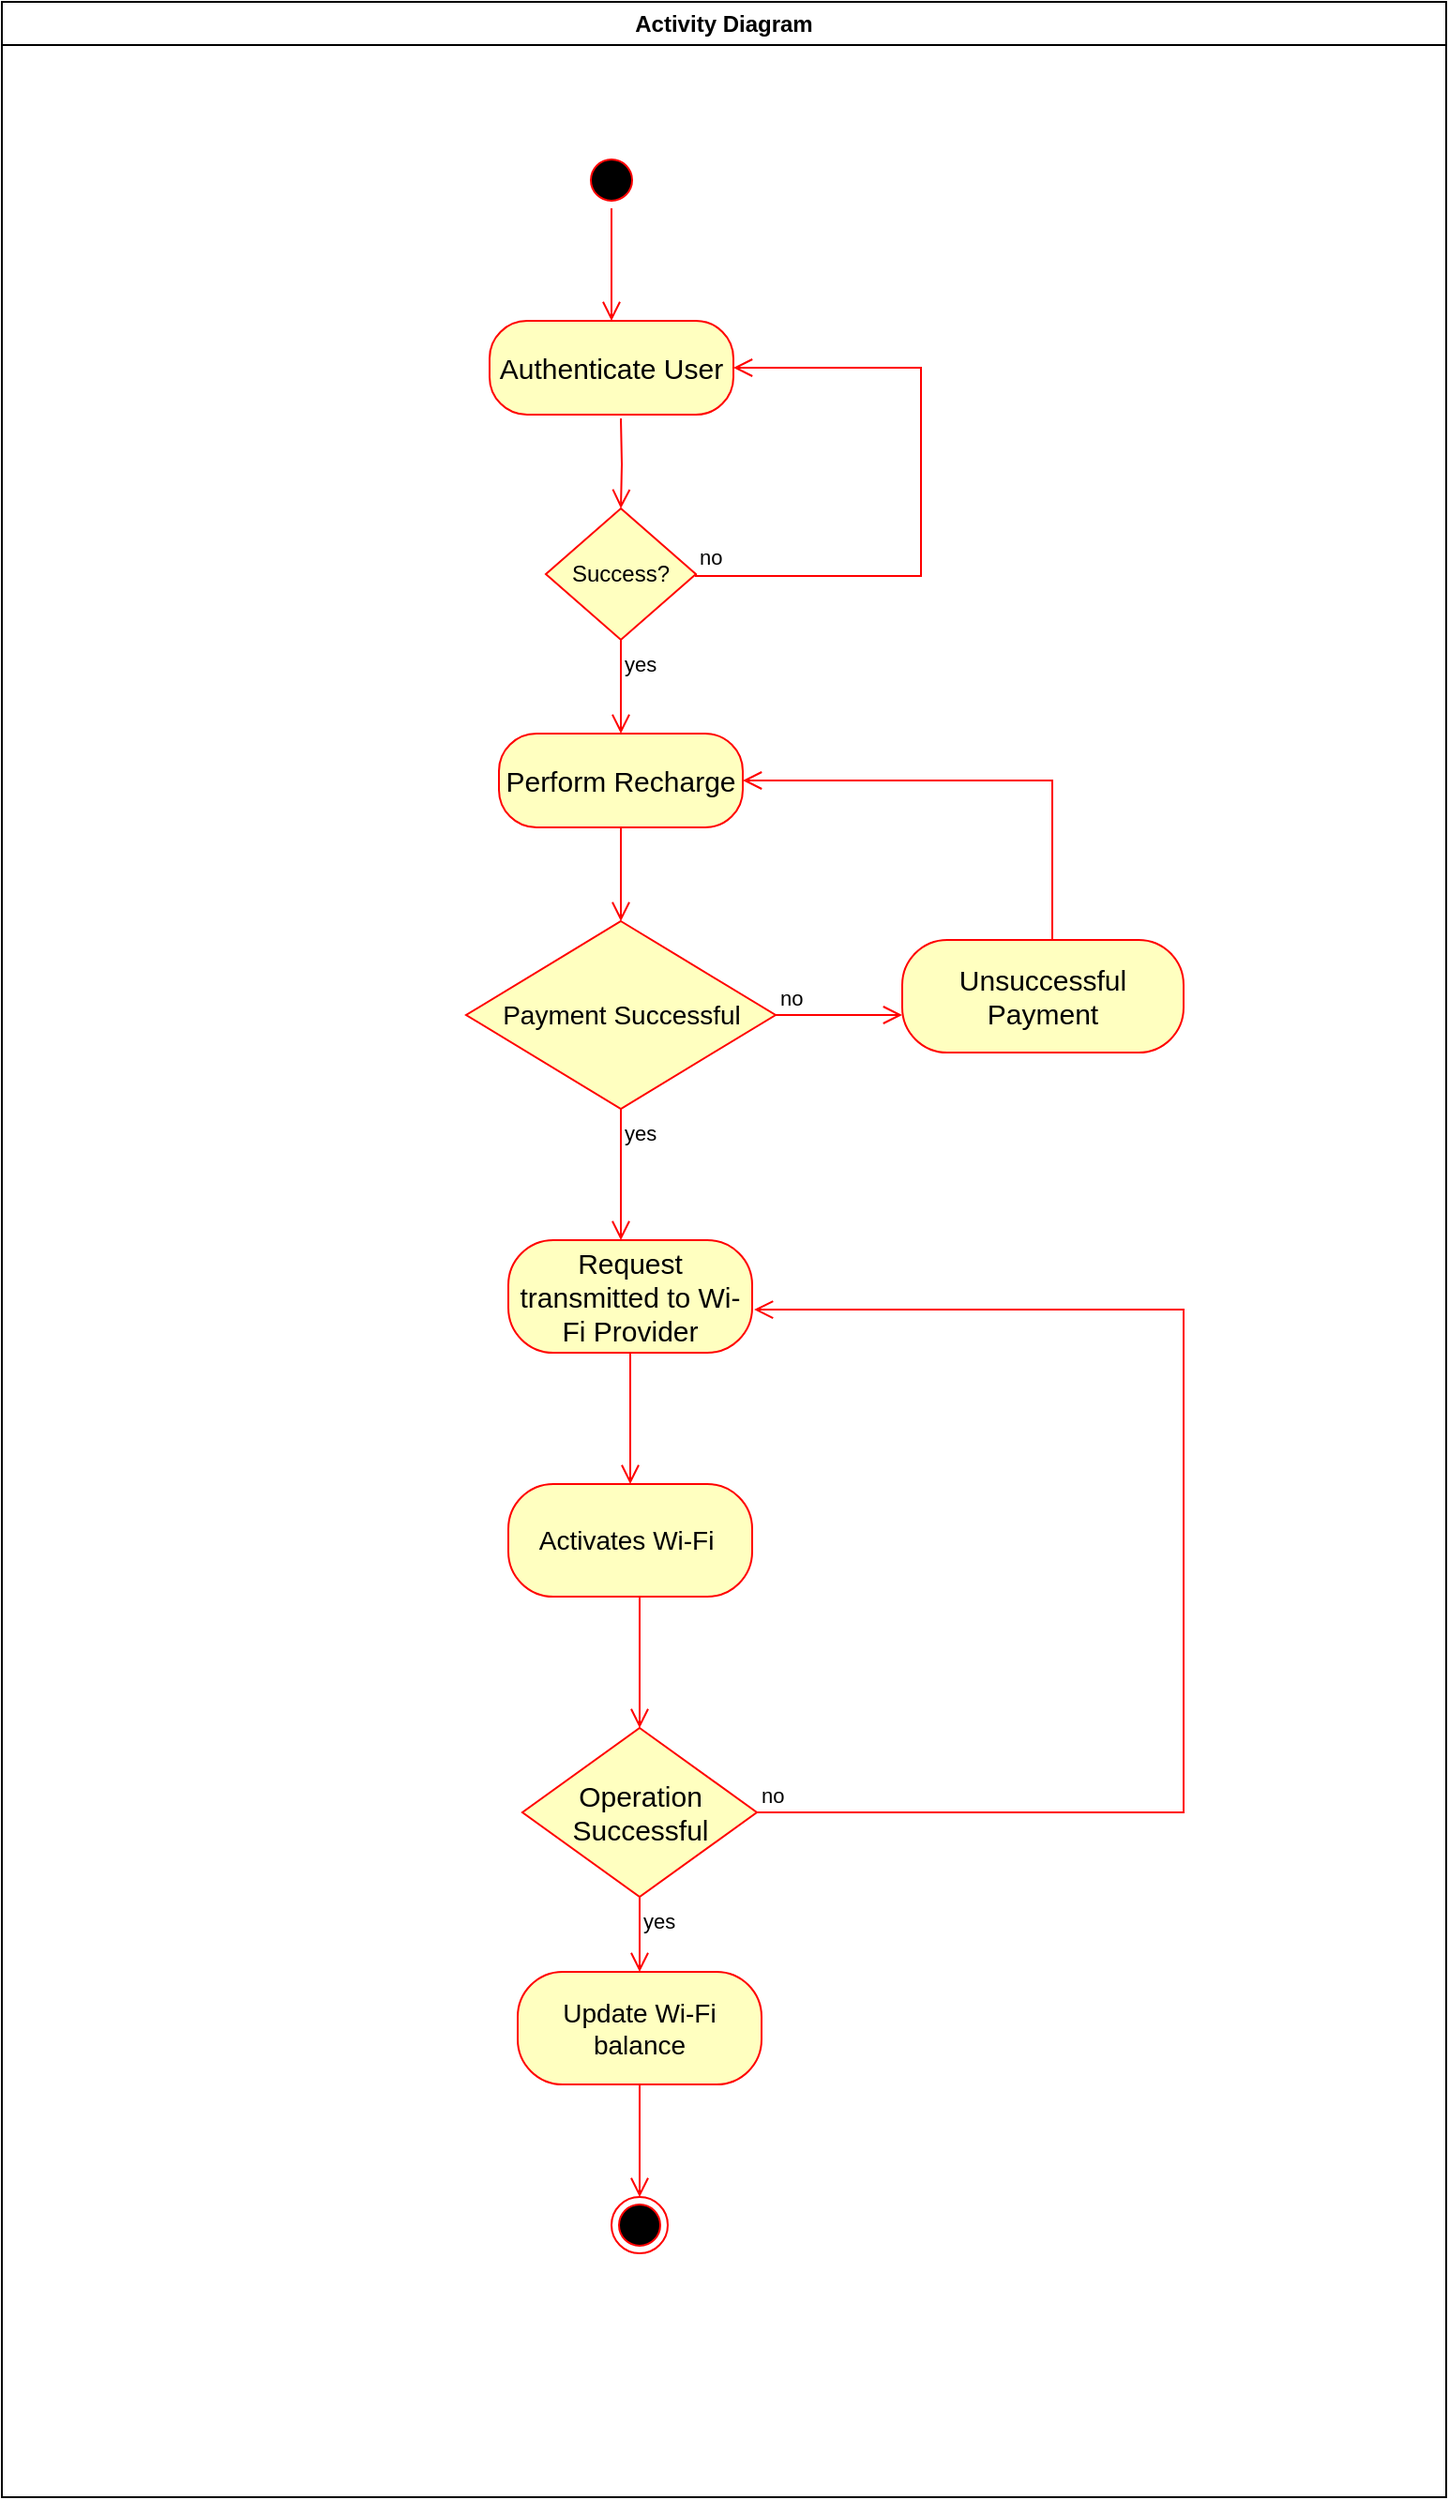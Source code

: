 <mxfile version="22.1.20" type="github">
  <diagram name="Page-1" id="e7e014a7-5840-1c2e-5031-d8a46d1fe8dd">
    <mxGraphModel dx="880" dy="499" grid="1" gridSize="10" guides="1" tooltips="1" connect="1" arrows="1" fold="1" page="1" pageScale="1" pageWidth="1169" pageHeight="826" background="none" math="0" shadow="0">
      <root>
        <mxCell id="0" />
        <mxCell id="1" parent="0" />
        <mxCell id="2" value="Activity Diagram" style="swimlane;whiteSpace=wrap" parent="1" vertex="1">
          <mxGeometry x="210" y="420" width="770" height="1330" as="geometry" />
        </mxCell>
        <mxCell id="8gmGzq6QKM89YY9m7t-U-49" value="" style="ellipse;html=1;shape=startState;fillColor=#000000;strokeColor=#ff0000;" parent="2" vertex="1">
          <mxGeometry x="310" y="80" width="30" height="30" as="geometry" />
        </mxCell>
        <mxCell id="8gmGzq6QKM89YY9m7t-U-50" value="" style="edgeStyle=orthogonalEdgeStyle;html=1;verticalAlign=bottom;endArrow=open;endSize=8;strokeColor=#ff0000;rounded=0;entryX=0.5;entryY=0;entryDx=0;entryDy=0;" parent="2" source="8gmGzq6QKM89YY9m7t-U-49" target="8gmGzq6QKM89YY9m7t-U-53" edge="1">
          <mxGeometry relative="1" as="geometry">
            <mxPoint x="320" y="170" as="targetPoint" />
            <Array as="points">
              <mxPoint x="325" y="110" />
              <mxPoint x="325" y="110" />
            </Array>
          </mxGeometry>
        </mxCell>
        <mxCell id="8gmGzq6QKM89YY9m7t-U-53" value="&lt;font style=&quot;font-size: 15px;&quot;&gt;Authenticate User&lt;/font&gt;" style="rounded=1;whiteSpace=wrap;html=1;arcSize=40;fontColor=#000000;fillColor=#ffffc0;strokeColor=#ff0000;movable=1;resizable=1;rotatable=1;deletable=1;editable=1;locked=0;connectable=1;" parent="2" vertex="1">
          <mxGeometry x="260" y="170" width="130" height="50" as="geometry" />
        </mxCell>
        <mxCell id="8gmGzq6QKM89YY9m7t-U-55" value="Success?" style="rhombus;whiteSpace=wrap;html=1;fontColor=#000000;fillColor=#ffffc0;strokeColor=#ff0000;" parent="2" vertex="1">
          <mxGeometry x="290" y="270" width="80" height="70" as="geometry" />
        </mxCell>
        <mxCell id="8gmGzq6QKM89YY9m7t-U-57" value="yes" style="edgeStyle=orthogonalEdgeStyle;html=1;align=left;verticalAlign=top;endArrow=open;endSize=8;strokeColor=#ff0000;rounded=0;" parent="2" source="8gmGzq6QKM89YY9m7t-U-55" edge="1">
          <mxGeometry x="-1" relative="1" as="geometry">
            <mxPoint x="330" y="390" as="targetPoint" />
          </mxGeometry>
        </mxCell>
        <mxCell id="8gmGzq6QKM89YY9m7t-U-58" value="" style="edgeStyle=orthogonalEdgeStyle;html=1;verticalAlign=bottom;endArrow=open;endSize=8;strokeColor=#ff0000;rounded=0;entryX=0.5;entryY=0;entryDx=0;entryDy=0;" parent="2" target="8gmGzq6QKM89YY9m7t-U-55" edge="1">
          <mxGeometry relative="1" as="geometry">
            <mxPoint x="330" y="180" as="targetPoint" />
            <mxPoint x="330" y="222" as="sourcePoint" />
            <Array as="points" />
          </mxGeometry>
        </mxCell>
        <mxCell id="8gmGzq6QKM89YY9m7t-U-59" value="&lt;span style=&quot;font-size: 15px;&quot;&gt;Perform Recharge&lt;/span&gt;" style="rounded=1;whiteSpace=wrap;html=1;arcSize=40;fontColor=#000000;fillColor=#ffffc0;strokeColor=#ff0000;" parent="2" vertex="1">
          <mxGeometry x="265" y="390" width="130" height="50" as="geometry" />
        </mxCell>
        <mxCell id="8gmGzq6QKM89YY9m7t-U-60" value="" style="edgeStyle=orthogonalEdgeStyle;html=1;verticalAlign=bottom;endArrow=open;endSize=8;strokeColor=#ff0000;rounded=0;" parent="2" source="8gmGzq6QKM89YY9m7t-U-59" edge="1">
          <mxGeometry relative="1" as="geometry">
            <mxPoint x="330" y="490" as="targetPoint" />
          </mxGeometry>
        </mxCell>
        <mxCell id="8gmGzq6QKM89YY9m7t-U-62" value="no" style="edgeStyle=orthogonalEdgeStyle;html=1;align=left;verticalAlign=bottom;endArrow=open;endSize=8;strokeColor=#ff0000;rounded=0;entryX=1;entryY=0.5;entryDx=0;entryDy=0;" parent="2" edge="1" target="8gmGzq6QKM89YY9m7t-U-53">
          <mxGeometry x="-1" relative="1" as="geometry">
            <mxPoint x="460" y="200" as="targetPoint" />
            <mxPoint x="370" y="305" as="sourcePoint" />
            <Array as="points">
              <mxPoint x="370" y="306" />
              <mxPoint x="490" y="306" />
              <mxPoint x="490" y="195" />
            </Array>
          </mxGeometry>
        </mxCell>
        <mxCell id="8gmGzq6QKM89YY9m7t-U-63" value="" style="edgeStyle=orthogonalEdgeStyle;html=1;align=left;verticalAlign=top;endArrow=open;endSize=8;strokeColor=#ff0000;rounded=0;exitX=0.5;exitY=1;exitDx=0;exitDy=0;" parent="2" source="oC2dPemSwdEFfNwm2UEb-25" edge="1">
          <mxGeometry x="-1" relative="1" as="geometry">
            <mxPoint x="340" y="920" as="targetPoint" />
            <mxPoint x="425" y="880" as="sourcePoint" />
            <Array as="points">
              <mxPoint x="340" y="850" />
            </Array>
          </mxGeometry>
        </mxCell>
        <mxCell id="8gmGzq6QKM89YY9m7t-U-64" value="&lt;font style=&quot;font-size: 14px;&quot;&gt;Payment Successful&lt;/font&gt;" style="rhombus;whiteSpace=wrap;html=1;fontColor=#000000;fillColor=#ffffc0;strokeColor=#ff0000;" parent="2" vertex="1">
          <mxGeometry x="247.5" y="490" width="165" height="100" as="geometry" />
        </mxCell>
        <mxCell id="8gmGzq6QKM89YY9m7t-U-65" value="no" style="edgeStyle=orthogonalEdgeStyle;html=1;align=left;verticalAlign=bottom;endArrow=open;endSize=8;strokeColor=#ff0000;rounded=0;exitX=1;exitY=0.5;exitDx=0;exitDy=0;" parent="2" source="8gmGzq6QKM89YY9m7t-U-64" edge="1">
          <mxGeometry x="-1" relative="1" as="geometry">
            <mxPoint x="480" y="540" as="targetPoint" />
            <Array as="points">
              <mxPoint x="470" y="540" />
            </Array>
          </mxGeometry>
        </mxCell>
        <mxCell id="8gmGzq6QKM89YY9m7t-U-66" value="yes" style="edgeStyle=orthogonalEdgeStyle;html=1;align=left;verticalAlign=top;endArrow=open;endSize=8;strokeColor=#ff0000;rounded=0;exitX=0.5;exitY=1;exitDx=0;exitDy=0;" parent="2" source="8gmGzq6QKM89YY9m7t-U-64" edge="1">
          <mxGeometry x="-1" relative="1" as="geometry">
            <mxPoint x="330" y="660" as="targetPoint" />
            <Array as="points">
              <mxPoint x="330" y="620" />
              <mxPoint x="330" y="620" />
            </Array>
          </mxGeometry>
        </mxCell>
        <mxCell id="8gmGzq6QKM89YY9m7t-U-67" value="&lt;font style=&quot;font-size: 15px;&quot;&gt;Request transmitted to Wi-Fi Provider&lt;/font&gt;" style="rounded=1;whiteSpace=wrap;html=1;arcSize=40;fontColor=#000000;fillColor=#ffffc0;strokeColor=#ff0000;" parent="2" vertex="1">
          <mxGeometry x="270" y="660" width="130" height="60" as="geometry" />
        </mxCell>
        <mxCell id="8gmGzq6QKM89YY9m7t-U-69" value="" style="edgeStyle=orthogonalEdgeStyle;html=1;align=left;verticalAlign=top;endArrow=open;endSize=8;strokeColor=#ff0000;rounded=0;exitX=0.5;exitY=1;exitDx=0;exitDy=0;" parent="2" source="8gmGzq6QKM89YY9m7t-U-67" edge="1">
          <mxGeometry x="-1" relative="1" as="geometry">
            <mxPoint x="335" y="790" as="targetPoint" />
            <mxPoint x="340" y="600" as="sourcePoint" />
            <Array as="points">
              <mxPoint x="335" y="790" />
            </Array>
          </mxGeometry>
        </mxCell>
        <mxCell id="8gmGzq6QKM89YY9m7t-U-70" value="" style="ellipse;html=1;shape=endState;fillColor=#000000;strokeColor=#ff0000;" parent="2" vertex="1">
          <mxGeometry x="325" y="1170" width="30" height="30" as="geometry" />
        </mxCell>
        <mxCell id="oC2dPemSwdEFfNwm2UEb-3" value="&lt;font style=&quot;font-size: 15px;&quot;&gt;Unsuccessful Payment&lt;/font&gt;" style="rounded=1;whiteSpace=wrap;html=1;arcSize=40;fontColor=#000000;fillColor=#ffffc0;strokeColor=#ff0000;" vertex="1" parent="2">
          <mxGeometry x="480" y="500" width="150" height="60" as="geometry" />
        </mxCell>
        <mxCell id="oC2dPemSwdEFfNwm2UEb-4" value="" style="edgeStyle=orthogonalEdgeStyle;html=1;verticalAlign=bottom;endArrow=open;endSize=8;strokeColor=#ff0000;rounded=0;entryX=1;entryY=0.5;entryDx=0;entryDy=0;exitX=0.5;exitY=0;exitDx=0;exitDy=0;" edge="1" source="oC2dPemSwdEFfNwm2UEb-3" parent="2" target="8gmGzq6QKM89YY9m7t-U-59">
          <mxGeometry relative="1" as="geometry">
            <mxPoint x="400" y="420" as="targetPoint" />
            <mxPoint x="540" y="490" as="sourcePoint" />
            <Array as="points">
              <mxPoint x="560" y="500" />
              <mxPoint x="560" y="415" />
            </Array>
          </mxGeometry>
        </mxCell>
        <mxCell id="oC2dPemSwdEFfNwm2UEb-25" value="&lt;font style=&quot;font-size: 14px;&quot;&gt;Activates Wi-Fi&amp;nbsp;&lt;/font&gt;" style="rounded=1;whiteSpace=wrap;html=1;arcSize=40;fontColor=#000000;fillColor=#ffffc0;strokeColor=#ff0000;" vertex="1" parent="2">
          <mxGeometry x="270" y="790" width="130" height="60" as="geometry" />
        </mxCell>
        <mxCell id="oC2dPemSwdEFfNwm2UEb-26" value="&lt;font style=&quot;font-size: 14px;&quot;&gt;Update Wi-Fi balance&lt;/font&gt;" style="rounded=1;whiteSpace=wrap;html=1;arcSize=40;fontColor=#000000;fillColor=#ffffc0;strokeColor=#ff0000;" vertex="1" parent="2">
          <mxGeometry x="275" y="1050" width="130" height="60" as="geometry" />
        </mxCell>
        <mxCell id="oC2dPemSwdEFfNwm2UEb-27" value="&lt;font style=&quot;font-size: 15px;&quot;&gt;Operation Successful&lt;/font&gt;" style="rhombus;whiteSpace=wrap;html=1;fontColor=#000000;fillColor=#ffffc0;strokeColor=#ff0000;" vertex="1" parent="2">
          <mxGeometry x="277.5" y="920" width="125" height="90" as="geometry" />
        </mxCell>
        <mxCell id="oC2dPemSwdEFfNwm2UEb-28" value="no" style="edgeStyle=orthogonalEdgeStyle;html=1;align=left;verticalAlign=bottom;endArrow=open;endSize=8;strokeColor=#ff0000;rounded=0;entryX=1.008;entryY=0.617;entryDx=0;entryDy=0;entryPerimeter=0;exitX=1;exitY=0.5;exitDx=0;exitDy=0;" edge="1" source="oC2dPemSwdEFfNwm2UEb-27" parent="2" target="8gmGzq6QKM89YY9m7t-U-67">
          <mxGeometry x="-1" relative="1" as="geometry">
            <mxPoint x="413.03" y="697.02" as="targetPoint" />
            <mxPoint x="411.5" y="965" as="sourcePoint" />
            <Array as="points">
              <mxPoint x="630" y="965" />
              <mxPoint x="630" y="697" />
            </Array>
          </mxGeometry>
        </mxCell>
        <mxCell id="oC2dPemSwdEFfNwm2UEb-29" value="yes" style="edgeStyle=orthogonalEdgeStyle;html=1;align=left;verticalAlign=top;endArrow=open;endSize=8;strokeColor=#ff0000;rounded=0;entryX=0.5;entryY=0;entryDx=0;entryDy=0;" edge="1" source="oC2dPemSwdEFfNwm2UEb-27" parent="2" target="oC2dPemSwdEFfNwm2UEb-26">
          <mxGeometry x="-1" relative="1" as="geometry">
            <mxPoint x="340" y="980" as="targetPoint" />
          </mxGeometry>
        </mxCell>
        <mxCell id="oC2dPemSwdEFfNwm2UEb-31" value="" style="edgeStyle=orthogonalEdgeStyle;html=1;verticalAlign=bottom;endArrow=open;endSize=8;strokeColor=#ff0000;rounded=0;" edge="1" parent="2">
          <mxGeometry relative="1" as="geometry">
            <mxPoint x="340" y="1170" as="targetPoint" />
            <mxPoint x="340" y="1110" as="sourcePoint" />
          </mxGeometry>
        </mxCell>
      </root>
    </mxGraphModel>
  </diagram>
</mxfile>
